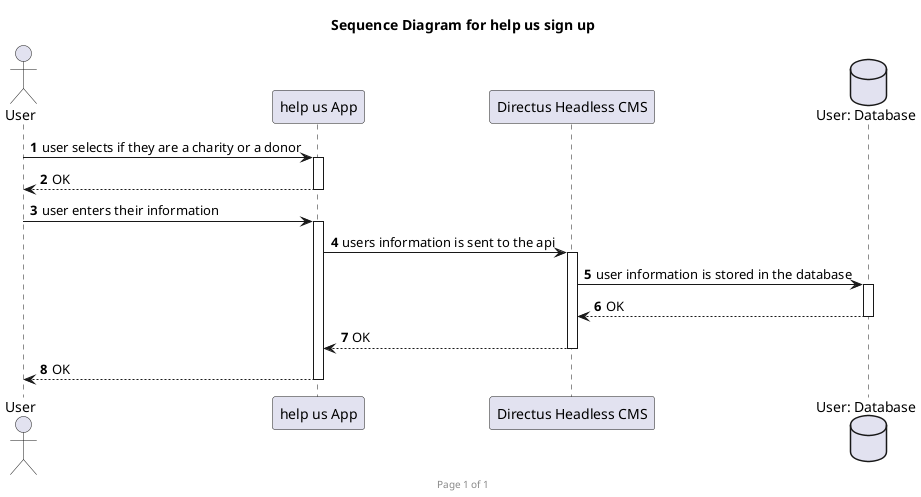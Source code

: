 @startuml "Sequence Diagram for help us sign up"
title "Sequence Diagram for help us sign up"
footer Page %page% of %lastpage%

autonumber
autoactivate on

actor User as user

participant "help us App" as help_us_app

participant "Directus Headless CMS" as api_directus

database "User: Database" as db_user

user -> help_us_app : user selects if they are a charity or a donor

return OK

user -> help_us_app : user enters their information

help_us_app -> api_directus : users information is sent to the api

api_directus -> db_user : user information is stored in the database

return OK

return OK

return OK

@enduml